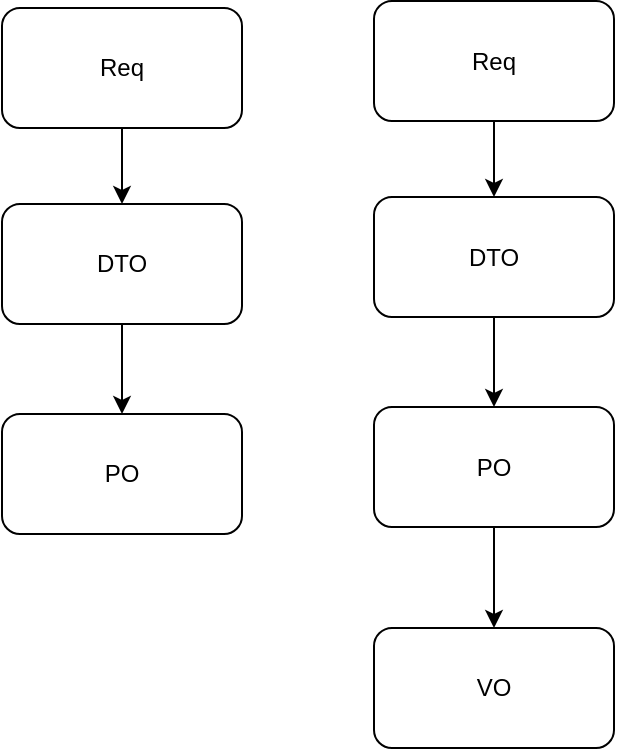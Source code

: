 <mxfile version="14.0.4" type="github">
  <diagram id="kplZ0NCWsr6GW4oKKgh9" name="第 1 页">
    <mxGraphModel dx="1134" dy="588" grid="0" gridSize="10" guides="1" tooltips="1" connect="1" arrows="1" fold="1" page="1" pageScale="1" pageWidth="827" pageHeight="1169" math="0" shadow="0">
      <root>
        <mxCell id="0" />
        <mxCell id="1" parent="0" />
        <mxCell id="CFtpUM7p2ZvUpT1zvE-L-4" style="edgeStyle=orthogonalEdgeStyle;rounded=0;orthogonalLoop=1;jettySize=auto;html=1;exitX=0.5;exitY=1;exitDx=0;exitDy=0;" edge="1" parent="1" source="CFtpUM7p2ZvUpT1zvE-L-1" target="CFtpUM7p2ZvUpT1zvE-L-2">
          <mxGeometry relative="1" as="geometry" />
        </mxCell>
        <mxCell id="CFtpUM7p2ZvUpT1zvE-L-1" value="Req" style="rounded=1;whiteSpace=wrap;html=1;" vertex="1" parent="1">
          <mxGeometry x="62" y="77" width="120" height="60" as="geometry" />
        </mxCell>
        <mxCell id="CFtpUM7p2ZvUpT1zvE-L-5" style="edgeStyle=orthogonalEdgeStyle;rounded=0;orthogonalLoop=1;jettySize=auto;html=1;exitX=0.5;exitY=1;exitDx=0;exitDy=0;" edge="1" parent="1" source="CFtpUM7p2ZvUpT1zvE-L-2" target="CFtpUM7p2ZvUpT1zvE-L-3">
          <mxGeometry relative="1" as="geometry" />
        </mxCell>
        <mxCell id="CFtpUM7p2ZvUpT1zvE-L-2" value="DTO" style="rounded=1;whiteSpace=wrap;html=1;" vertex="1" parent="1">
          <mxGeometry x="62" y="175" width="120" height="60" as="geometry" />
        </mxCell>
        <mxCell id="CFtpUM7p2ZvUpT1zvE-L-3" value="PO" style="rounded=1;whiteSpace=wrap;html=1;" vertex="1" parent="1">
          <mxGeometry x="62" y="280" width="120" height="60" as="geometry" />
        </mxCell>
        <mxCell id="CFtpUM7p2ZvUpT1zvE-L-6" style="edgeStyle=orthogonalEdgeStyle;rounded=0;orthogonalLoop=1;jettySize=auto;html=1;exitX=0.5;exitY=1;exitDx=0;exitDy=0;" edge="1" parent="1" source="CFtpUM7p2ZvUpT1zvE-L-7" target="CFtpUM7p2ZvUpT1zvE-L-9">
          <mxGeometry relative="1" as="geometry" />
        </mxCell>
        <mxCell id="CFtpUM7p2ZvUpT1zvE-L-7" value="Req" style="rounded=1;whiteSpace=wrap;html=1;" vertex="1" parent="1">
          <mxGeometry x="248" y="73.5" width="120" height="60" as="geometry" />
        </mxCell>
        <mxCell id="CFtpUM7p2ZvUpT1zvE-L-8" style="edgeStyle=orthogonalEdgeStyle;rounded=0;orthogonalLoop=1;jettySize=auto;html=1;exitX=0.5;exitY=1;exitDx=0;exitDy=0;" edge="1" parent="1" source="CFtpUM7p2ZvUpT1zvE-L-9" target="CFtpUM7p2ZvUpT1zvE-L-10">
          <mxGeometry relative="1" as="geometry" />
        </mxCell>
        <mxCell id="CFtpUM7p2ZvUpT1zvE-L-9" value="DTO" style="rounded=1;whiteSpace=wrap;html=1;" vertex="1" parent="1">
          <mxGeometry x="248" y="171.5" width="120" height="60" as="geometry" />
        </mxCell>
        <mxCell id="CFtpUM7p2ZvUpT1zvE-L-12" style="edgeStyle=orthogonalEdgeStyle;rounded=0;orthogonalLoop=1;jettySize=auto;html=1;exitX=0.5;exitY=1;exitDx=0;exitDy=0;" edge="1" parent="1" source="CFtpUM7p2ZvUpT1zvE-L-10" target="CFtpUM7p2ZvUpT1zvE-L-11">
          <mxGeometry relative="1" as="geometry" />
        </mxCell>
        <mxCell id="CFtpUM7p2ZvUpT1zvE-L-10" value="PO" style="rounded=1;whiteSpace=wrap;html=1;" vertex="1" parent="1">
          <mxGeometry x="248" y="276.5" width="120" height="60" as="geometry" />
        </mxCell>
        <mxCell id="CFtpUM7p2ZvUpT1zvE-L-11" value="VO" style="rounded=1;whiteSpace=wrap;html=1;" vertex="1" parent="1">
          <mxGeometry x="248" y="387" width="120" height="60" as="geometry" />
        </mxCell>
      </root>
    </mxGraphModel>
  </diagram>
</mxfile>
